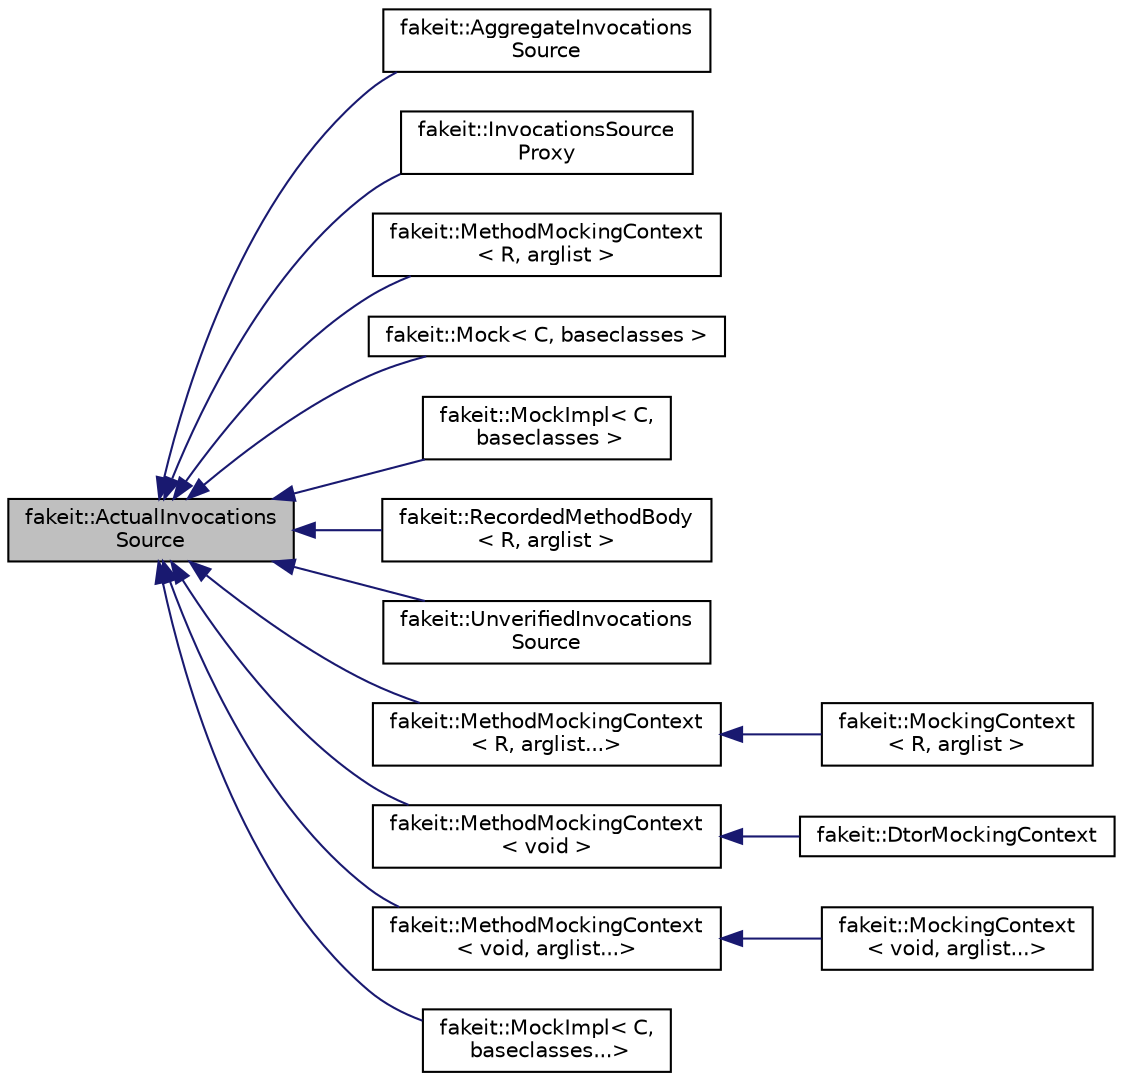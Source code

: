 digraph "fakeit::ActualInvocationsSource"
{
  edge [fontname="Helvetica",fontsize="10",labelfontname="Helvetica",labelfontsize="10"];
  node [fontname="Helvetica",fontsize="10",shape=record];
  rankdir="LR";
  Node1 [label="fakeit::ActualInvocations\lSource",height=0.2,width=0.4,color="black", fillcolor="grey75", style="filled" fontcolor="black"];
  Node1 -> Node2 [dir="back",color="midnightblue",fontsize="10",style="solid",fontname="Helvetica"];
  Node2 [label="fakeit::AggregateInvocations\lSource",height=0.2,width=0.4,color="black", fillcolor="white", style="filled",URL="$da/d5e/structfakeit_1_1AggregateInvocationsSource.html"];
  Node1 -> Node3 [dir="back",color="midnightblue",fontsize="10",style="solid",fontname="Helvetica"];
  Node3 [label="fakeit::InvocationsSource\lProxy",height=0.2,width=0.4,color="black", fillcolor="white", style="filled",URL="$d5/d55/structfakeit_1_1InvocationsSourceProxy.html"];
  Node1 -> Node4 [dir="back",color="midnightblue",fontsize="10",style="solid",fontname="Helvetica"];
  Node4 [label="fakeit::MethodMockingContext\l\< R, arglist \>",height=0.2,width=0.4,color="black", fillcolor="white", style="filled",URL="$df/d64/classfakeit_1_1MethodMockingContext.html"];
  Node1 -> Node5 [dir="back",color="midnightblue",fontsize="10",style="solid",fontname="Helvetica"];
  Node5 [label="fakeit::Mock\< C, baseclasses \>",height=0.2,width=0.4,color="black", fillcolor="white", style="filled",URL="$dd/da0/classfakeit_1_1Mock.html"];
  Node1 -> Node6 [dir="back",color="midnightblue",fontsize="10",style="solid",fontname="Helvetica"];
  Node6 [label="fakeit::MockImpl\< C,\l baseclasses \>",height=0.2,width=0.4,color="black", fillcolor="white", style="filled",URL="$d8/d6b/classfakeit_1_1MockImpl.html"];
  Node1 -> Node7 [dir="back",color="midnightblue",fontsize="10",style="solid",fontname="Helvetica"];
  Node7 [label="fakeit::RecordedMethodBody\l\< R, arglist \>",height=0.2,width=0.4,color="black", fillcolor="white", style="filled",URL="$d8/d03/classfakeit_1_1RecordedMethodBody.html"];
  Node1 -> Node8 [dir="back",color="midnightblue",fontsize="10",style="solid",fontname="Helvetica"];
  Node8 [label="fakeit::UnverifiedInvocations\lSource",height=0.2,width=0.4,color="black", fillcolor="white", style="filled",URL="$db/def/structfakeit_1_1UnverifiedInvocationsSource.html"];
  Node1 -> Node9 [dir="back",color="midnightblue",fontsize="10",style="solid",fontname="Helvetica"];
  Node9 [label="fakeit::MethodMockingContext\l\< R, arglist...\>",height=0.2,width=0.4,color="black", fillcolor="white", style="filled",URL="$df/d64/classfakeit_1_1MethodMockingContext.html"];
  Node9 -> Node10 [dir="back",color="midnightblue",fontsize="10",style="solid",fontname="Helvetica"];
  Node10 [label="fakeit::MockingContext\l\< R, arglist \>",height=0.2,width=0.4,color="black", fillcolor="white", style="filled",URL="$de/de1/classfakeit_1_1MockingContext.html"];
  Node1 -> Node11 [dir="back",color="midnightblue",fontsize="10",style="solid",fontname="Helvetica"];
  Node11 [label="fakeit::MethodMockingContext\l\< void \>",height=0.2,width=0.4,color="black", fillcolor="white", style="filled",URL="$df/d64/classfakeit_1_1MethodMockingContext.html"];
  Node11 -> Node12 [dir="back",color="midnightblue",fontsize="10",style="solid",fontname="Helvetica"];
  Node12 [label="fakeit::DtorMockingContext",height=0.2,width=0.4,color="black", fillcolor="white", style="filled",URL="$d6/d31/classfakeit_1_1DtorMockingContext.html"];
  Node1 -> Node13 [dir="back",color="midnightblue",fontsize="10",style="solid",fontname="Helvetica"];
  Node13 [label="fakeit::MethodMockingContext\l\< void, arglist...\>",height=0.2,width=0.4,color="black", fillcolor="white", style="filled",URL="$df/d64/classfakeit_1_1MethodMockingContext.html"];
  Node13 -> Node14 [dir="back",color="midnightblue",fontsize="10",style="solid",fontname="Helvetica"];
  Node14 [label="fakeit::MockingContext\l\< void, arglist...\>",height=0.2,width=0.4,color="black", fillcolor="white", style="filled",URL="$d1/d4d/classfakeit_1_1MockingContext_3_01void_00_01arglist_8_8_8_4.html"];
  Node1 -> Node15 [dir="back",color="midnightblue",fontsize="10",style="solid",fontname="Helvetica"];
  Node15 [label="fakeit::MockImpl\< C,\l baseclasses...\>",height=0.2,width=0.4,color="black", fillcolor="white", style="filled",URL="$d8/d6b/classfakeit_1_1MockImpl.html"];
}
